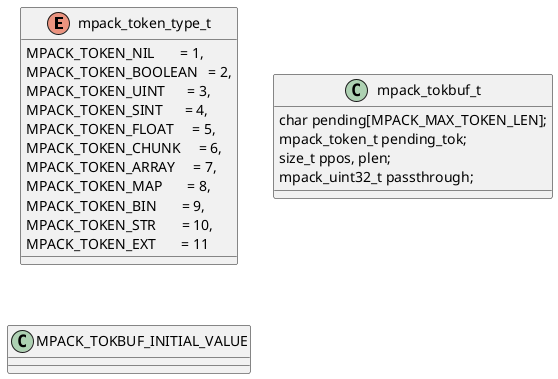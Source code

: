 ' File:           libmpack.uml
' Description:     Code Description
' Author:		    Reinaldo Molina
' Email:          me at molinamail dot com
' Revision:	    0.0.0
' Created:        Tue Dec 17 2019 10:44
' Last Modified:  Tue Dec 17 2019 10:44

@startuml

enum mpack_token_type_t {
	MPACK_TOKEN_NIL       = 1,
	MPACK_TOKEN_BOOLEAN   = 2,
	MPACK_TOKEN_UINT      = 3,
	MPACK_TOKEN_SINT      = 4,
	MPACK_TOKEN_FLOAT     = 5,
	MPACK_TOKEN_CHUNK     = 6,
	MPACK_TOKEN_ARRAY     = 7,
	MPACK_TOKEN_MAP       = 8,
	MPACK_TOKEN_BIN       = 9,
	MPACK_TOKEN_STR       = 10,
	MPACK_TOKEN_EXT       = 11
} 

class mpack_tokbuf_t {
	char pending[MPACK_MAX_TOKEN_LEN];
	mpack_token_t pending_tok;
	size_t ppos, plen;
	mpack_uint32_t passthrough;
}

class MPACK_TOKBUF_INITIAL_VALUE

@enduml

